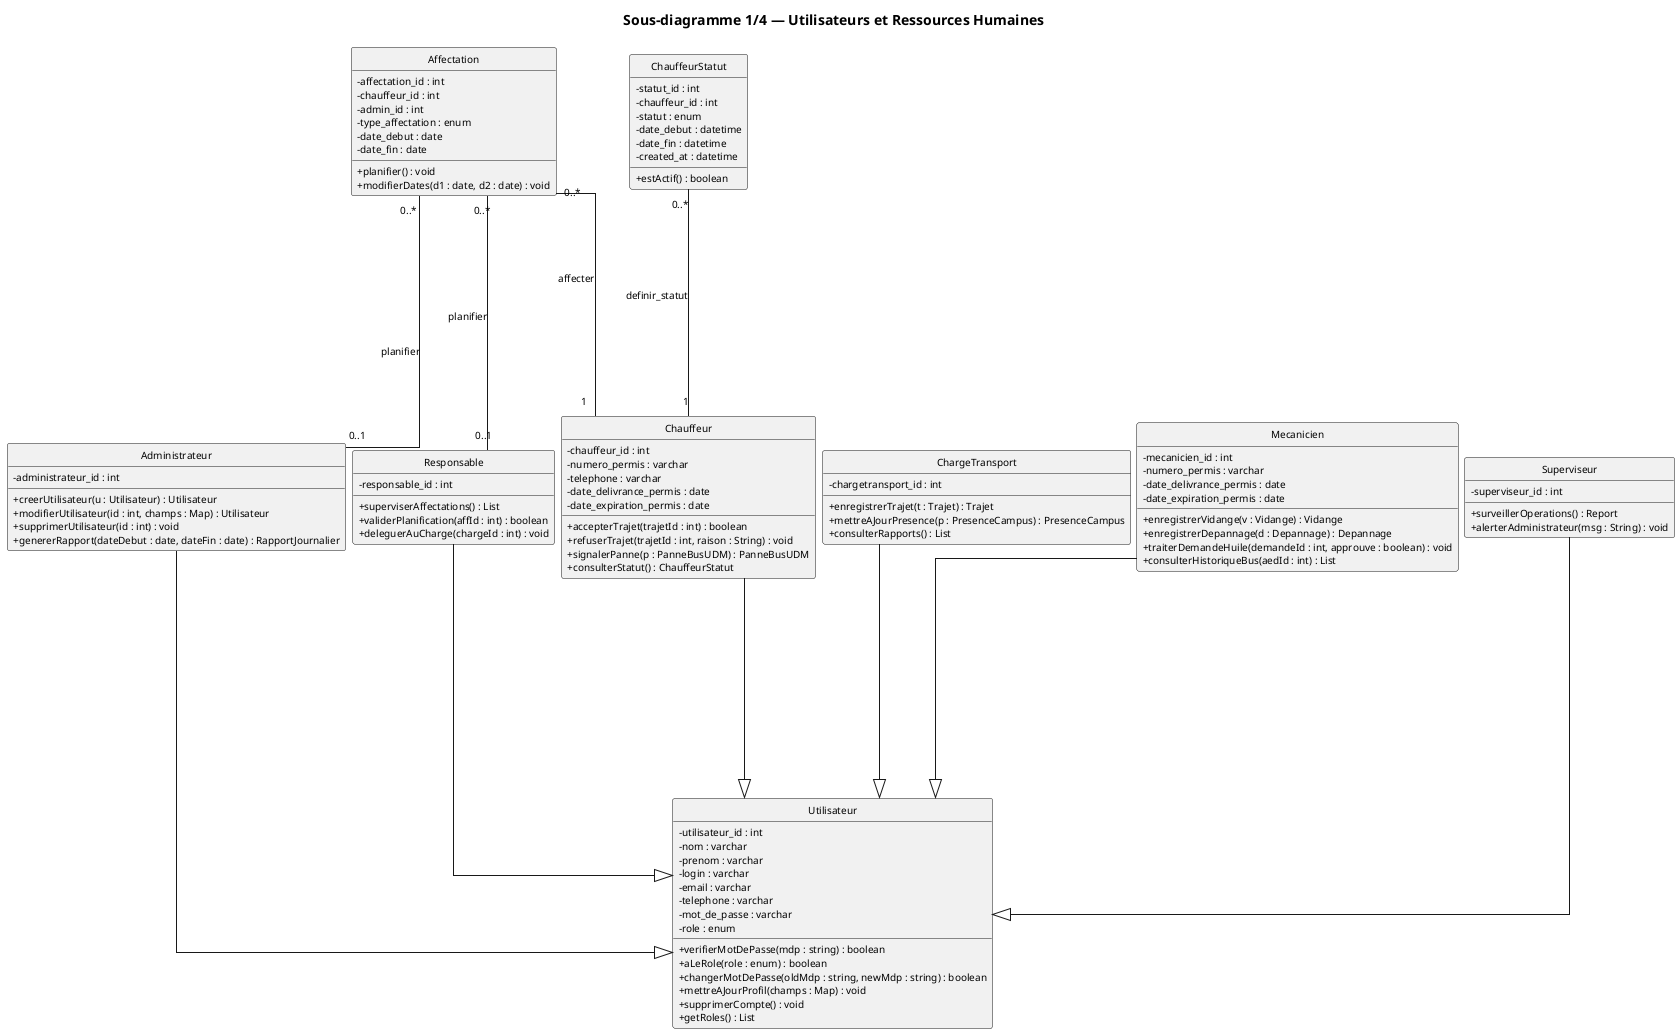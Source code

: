 @startuml Conception_Model_Users
hide circle
skinparam classAttributeIconSize 0
skinparam defaultFontName Arial
skinparam defaultMonospaceFontName Arial
skinparam defaultFontSize 10
skinparam linetype ortho
skinparam shadowing false
skinparam wrapWidth 1200
skinparam nodesep 6
skinparam ranksep 220
top to bottom direction

title Sous-diagramme 1/4 — Utilisateurs et Ressources Humaines
class Utilisateur {
  - utilisateur_id : int
  - nom : varchar
  - prenom : varchar
  - login : varchar
  - email : varchar
  - telephone : varchar
  - mot_de_passe : varchar
  - role : enum
  + verifierMotDePasse(mdp : string) : boolean
  + aLeRole(role : enum) : boolean
  + changerMotDePasse(oldMdp : string, newMdp : string) : boolean
  + mettreAJourProfil(champs : Map) : void
  + supprimerCompte() : void
  + getRoles() : List
}

class Administrateur {
  - administrateur_id : int
  + creerUtilisateur(u : Utilisateur) : Utilisateur
  + modifierUtilisateur(id : int, champs : Map) : Utilisateur
  + supprimerUtilisateur(id : int) : void
  + genererRapport(dateDebut : date, dateFin : date) : RapportJournalier
}

class Responsable {
  - responsable_id : int
  + superviserAffectations() : List
  + validerPlanification(affId : int) : boolean
  + deleguerAuCharge(chargeId : int) : void
}

class ChargeTransport {
  - chargetransport_id : int
  + enregistrerTrajet(t : Trajet) : Trajet
  + mettreAJourPresence(p : PresenceCampus) : PresenceCampus
  + consulterRapports() : List
}

class Chauffeur {
  - chauffeur_id : int
  - numero_permis : varchar
  - telephone : varchar
  - date_delivrance_permis : date
  - date_expiration_permis : date
  + accepterTrajet(trajetId : int) : boolean
  + refuserTrajet(trajetId : int, raison : String) : void
  + signalerPanne(p : PanneBusUDM) : PanneBusUDM
  + consulterStatut() : ChauffeurStatut
}

class Mecanicien {
  - mecanicien_id : int
  - numero_permis : varchar
  - date_delivrance_permis : date
  - date_expiration_permis : date
  + enregistrerVidange(v : Vidange) : Vidange
  + enregistrerDepannage(d : Depannage) : Depannage
  + traiterDemandeHuile(demandeId : int, approuve : boolean) : void
  + consulterHistoriqueBus(aedId : int) : List
}

class Superviseur {
  - superviseur_id : int
  + surveillerOperations() : Report
  + alerterAdministrateur(msg : String) : void
}

class Affectation {
  - affectation_id : int
  - chauffeur_id : int
  - admin_id : int
  - type_affectation : enum
  - date_debut : date
  - date_fin : date
  + planifier() : void
  + modifierDates(d1 : date, d2 : date) : void
}

class ChauffeurStatut {
  - statut_id : int
  - chauffeur_id : int
  - statut : enum
  - date_debut : datetime
  - date_fin : datetime
  - created_at : datetime
  + estActif() : boolean
}

Administrateur --|> Utilisateur
Responsable --|> Utilisateur
ChargeTransport --|> Utilisateur
Chauffeur --|> Utilisateur
Mecanicien --|> Utilisateur
Superviseur --|> Utilisateur

' Associations pertinentes au sous-domaine
Affectation "0..*" -- "1" Chauffeur : affecter
Affectation "0..*" -- "0..1" Administrateur : planifier
Affectation "0..*" -- "0..1" Responsable : planifier
ChauffeurStatut "0..*" -- "1" Chauffeur : definir_statut

@enduml
